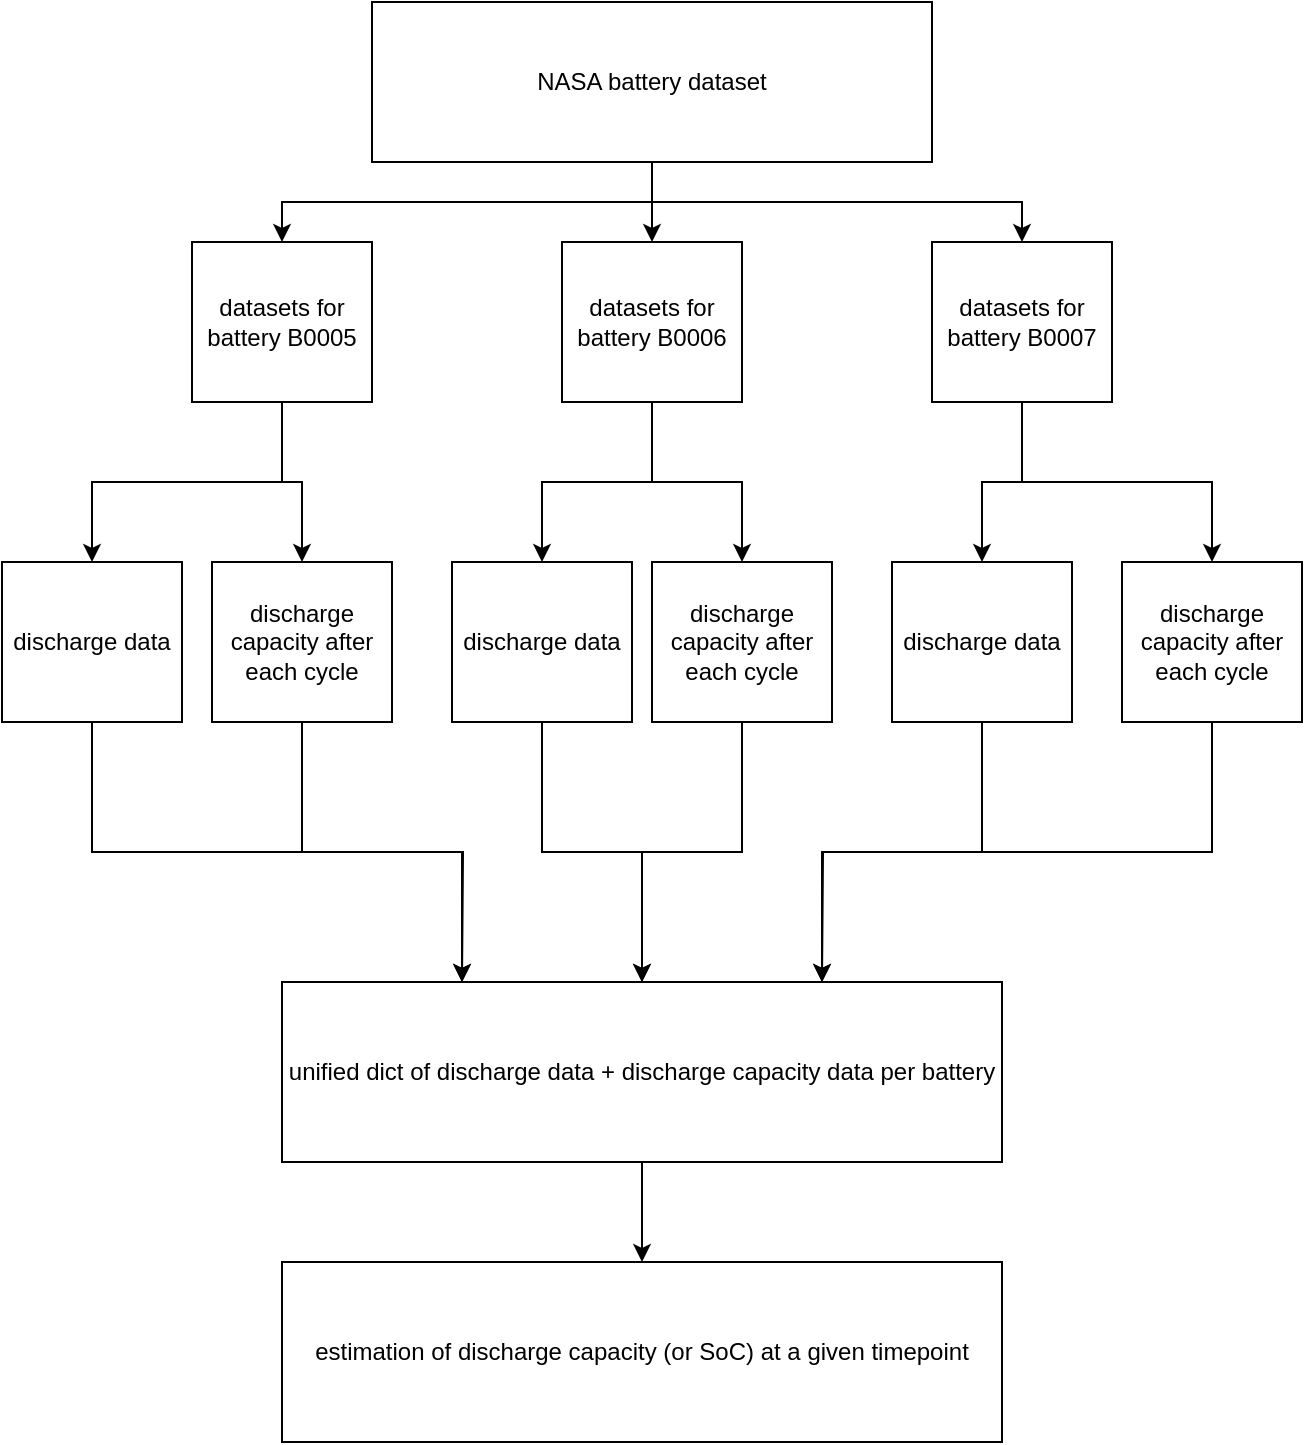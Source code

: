 <mxfile version="21.6.5" type="device">
  <diagram name="Page-1" id="CtRLHm_eFpfdzEm-Z6M2">
    <mxGraphModel dx="1454" dy="701" grid="1" gridSize="10" guides="1" tooltips="1" connect="1" arrows="1" fold="1" page="1" pageScale="1" pageWidth="850" pageHeight="1100" math="0" shadow="0">
      <root>
        <mxCell id="0" />
        <mxCell id="1" parent="0" />
        <mxCell id="mJShupWhgvIYPhRq3TGS-5" style="edgeStyle=orthogonalEdgeStyle;rounded=0;orthogonalLoop=1;jettySize=auto;html=1;exitX=0.5;exitY=1;exitDx=0;exitDy=0;entryX=0.5;entryY=0;entryDx=0;entryDy=0;" edge="1" parent="1" source="mJShupWhgvIYPhRq3TGS-1" target="mJShupWhgvIYPhRq3TGS-2">
          <mxGeometry relative="1" as="geometry" />
        </mxCell>
        <mxCell id="mJShupWhgvIYPhRq3TGS-6" style="edgeStyle=orthogonalEdgeStyle;rounded=0;orthogonalLoop=1;jettySize=auto;html=1;exitX=0.5;exitY=1;exitDx=0;exitDy=0;entryX=0.5;entryY=0;entryDx=0;entryDy=0;" edge="1" parent="1" source="mJShupWhgvIYPhRq3TGS-1" target="mJShupWhgvIYPhRq3TGS-4">
          <mxGeometry relative="1" as="geometry" />
        </mxCell>
        <mxCell id="mJShupWhgvIYPhRq3TGS-7" style="edgeStyle=orthogonalEdgeStyle;rounded=0;orthogonalLoop=1;jettySize=auto;html=1;exitX=0.5;exitY=1;exitDx=0;exitDy=0;entryX=0.5;entryY=0;entryDx=0;entryDy=0;" edge="1" parent="1" source="mJShupWhgvIYPhRq3TGS-1" target="mJShupWhgvIYPhRq3TGS-3">
          <mxGeometry relative="1" as="geometry" />
        </mxCell>
        <mxCell id="mJShupWhgvIYPhRq3TGS-1" value="NASA battery dataset" style="rounded=0;whiteSpace=wrap;html=1;" vertex="1" parent="1">
          <mxGeometry x="285" y="40" width="280" height="80" as="geometry" />
        </mxCell>
        <mxCell id="mJShupWhgvIYPhRq3TGS-11" style="edgeStyle=orthogonalEdgeStyle;rounded=0;orthogonalLoop=1;jettySize=auto;html=1;exitX=0.5;exitY=1;exitDx=0;exitDy=0;entryX=0.5;entryY=0;entryDx=0;entryDy=0;" edge="1" parent="1" source="mJShupWhgvIYPhRq3TGS-2" target="mJShupWhgvIYPhRq3TGS-10">
          <mxGeometry relative="1" as="geometry" />
        </mxCell>
        <mxCell id="mJShupWhgvIYPhRq3TGS-13" style="edgeStyle=orthogonalEdgeStyle;rounded=0;orthogonalLoop=1;jettySize=auto;html=1;exitX=0.5;exitY=1;exitDx=0;exitDy=0;entryX=0.5;entryY=0;entryDx=0;entryDy=0;" edge="1" parent="1" source="mJShupWhgvIYPhRq3TGS-2" target="mJShupWhgvIYPhRq3TGS-12">
          <mxGeometry relative="1" as="geometry" />
        </mxCell>
        <mxCell id="mJShupWhgvIYPhRq3TGS-2" value="datasets for battery B0005" style="rounded=0;whiteSpace=wrap;html=1;" vertex="1" parent="1">
          <mxGeometry x="195" y="160" width="90" height="80" as="geometry" />
        </mxCell>
        <mxCell id="mJShupWhgvIYPhRq3TGS-20" style="edgeStyle=orthogonalEdgeStyle;rounded=0;orthogonalLoop=1;jettySize=auto;html=1;exitX=0.5;exitY=1;exitDx=0;exitDy=0;entryX=0.5;entryY=0;entryDx=0;entryDy=0;" edge="1" parent="1" source="mJShupWhgvIYPhRq3TGS-3" target="mJShupWhgvIYPhRq3TGS-15">
          <mxGeometry relative="1" as="geometry" />
        </mxCell>
        <mxCell id="mJShupWhgvIYPhRq3TGS-21" style="edgeStyle=orthogonalEdgeStyle;rounded=0;orthogonalLoop=1;jettySize=auto;html=1;exitX=0.5;exitY=1;exitDx=0;exitDy=0;entryX=0.5;entryY=0;entryDx=0;entryDy=0;" edge="1" parent="1" source="mJShupWhgvIYPhRq3TGS-3" target="mJShupWhgvIYPhRq3TGS-16">
          <mxGeometry relative="1" as="geometry" />
        </mxCell>
        <mxCell id="mJShupWhgvIYPhRq3TGS-3" value="datasets for battery B0006" style="rounded=0;whiteSpace=wrap;html=1;" vertex="1" parent="1">
          <mxGeometry x="380" y="160" width="90" height="80" as="geometry" />
        </mxCell>
        <mxCell id="mJShupWhgvIYPhRq3TGS-22" style="edgeStyle=orthogonalEdgeStyle;rounded=0;orthogonalLoop=1;jettySize=auto;html=1;exitX=0.5;exitY=1;exitDx=0;exitDy=0;entryX=0.5;entryY=0;entryDx=0;entryDy=0;" edge="1" parent="1" source="mJShupWhgvIYPhRq3TGS-4" target="mJShupWhgvIYPhRq3TGS-18">
          <mxGeometry relative="1" as="geometry" />
        </mxCell>
        <mxCell id="mJShupWhgvIYPhRq3TGS-23" style="edgeStyle=orthogonalEdgeStyle;rounded=0;orthogonalLoop=1;jettySize=auto;html=1;exitX=0.5;exitY=1;exitDx=0;exitDy=0;entryX=0.5;entryY=0;entryDx=0;entryDy=0;" edge="1" parent="1" source="mJShupWhgvIYPhRq3TGS-4" target="mJShupWhgvIYPhRq3TGS-19">
          <mxGeometry relative="1" as="geometry" />
        </mxCell>
        <mxCell id="mJShupWhgvIYPhRq3TGS-4" value="datasets for battery B0007" style="rounded=0;whiteSpace=wrap;html=1;" vertex="1" parent="1">
          <mxGeometry x="565" y="160" width="90" height="80" as="geometry" />
        </mxCell>
        <mxCell id="mJShupWhgvIYPhRq3TGS-33" style="edgeStyle=orthogonalEdgeStyle;rounded=0;orthogonalLoop=1;jettySize=auto;html=1;exitX=0.5;exitY=1;exitDx=0;exitDy=0;entryX=0.5;entryY=0;entryDx=0;entryDy=0;" edge="1" parent="1" source="mJShupWhgvIYPhRq3TGS-9" target="mJShupWhgvIYPhRq3TGS-32">
          <mxGeometry relative="1" as="geometry" />
        </mxCell>
        <mxCell id="mJShupWhgvIYPhRq3TGS-9" value="unified dict of discharge data + discharge capacity data per battery" style="rounded=0;whiteSpace=wrap;html=1;" vertex="1" parent="1">
          <mxGeometry x="240" y="530" width="360" height="90" as="geometry" />
        </mxCell>
        <mxCell id="mJShupWhgvIYPhRq3TGS-25" style="edgeStyle=orthogonalEdgeStyle;rounded=0;orthogonalLoop=1;jettySize=auto;html=1;exitX=0.5;exitY=1;exitDx=0;exitDy=0;entryX=0.25;entryY=0;entryDx=0;entryDy=0;" edge="1" parent="1" source="mJShupWhgvIYPhRq3TGS-10" target="mJShupWhgvIYPhRq3TGS-9">
          <mxGeometry relative="1" as="geometry" />
        </mxCell>
        <mxCell id="mJShupWhgvIYPhRq3TGS-10" value="discharge data" style="rounded=0;whiteSpace=wrap;html=1;" vertex="1" parent="1">
          <mxGeometry x="100" y="320" width="90" height="80" as="geometry" />
        </mxCell>
        <mxCell id="mJShupWhgvIYPhRq3TGS-26" style="edgeStyle=orthogonalEdgeStyle;rounded=0;orthogonalLoop=1;jettySize=auto;html=1;exitX=0.5;exitY=1;exitDx=0;exitDy=0;" edge="1" parent="1" source="mJShupWhgvIYPhRq3TGS-12">
          <mxGeometry relative="1" as="geometry">
            <mxPoint x="330" y="530" as="targetPoint" />
          </mxGeometry>
        </mxCell>
        <mxCell id="mJShupWhgvIYPhRq3TGS-12" value="discharge capacity after each cycle " style="rounded=0;whiteSpace=wrap;html=1;" vertex="1" parent="1">
          <mxGeometry x="205" y="320" width="90" height="80" as="geometry" />
        </mxCell>
        <mxCell id="mJShupWhgvIYPhRq3TGS-27" style="edgeStyle=orthogonalEdgeStyle;rounded=0;orthogonalLoop=1;jettySize=auto;html=1;exitX=0.5;exitY=1;exitDx=0;exitDy=0;entryX=0.5;entryY=0;entryDx=0;entryDy=0;" edge="1" parent="1" source="mJShupWhgvIYPhRq3TGS-15" target="mJShupWhgvIYPhRq3TGS-9">
          <mxGeometry relative="1" as="geometry" />
        </mxCell>
        <mxCell id="mJShupWhgvIYPhRq3TGS-15" value="discharge data" style="rounded=0;whiteSpace=wrap;html=1;" vertex="1" parent="1">
          <mxGeometry x="325" y="320" width="90" height="80" as="geometry" />
        </mxCell>
        <mxCell id="mJShupWhgvIYPhRq3TGS-28" style="edgeStyle=orthogonalEdgeStyle;rounded=0;orthogonalLoop=1;jettySize=auto;html=1;exitX=0.5;exitY=1;exitDx=0;exitDy=0;entryX=0.5;entryY=0;entryDx=0;entryDy=0;" edge="1" parent="1" source="mJShupWhgvIYPhRq3TGS-16" target="mJShupWhgvIYPhRq3TGS-9">
          <mxGeometry relative="1" as="geometry" />
        </mxCell>
        <mxCell id="mJShupWhgvIYPhRq3TGS-16" value="discharge capacity after each cycle " style="rounded=0;whiteSpace=wrap;html=1;" vertex="1" parent="1">
          <mxGeometry x="425" y="320" width="90" height="80" as="geometry" />
        </mxCell>
        <mxCell id="mJShupWhgvIYPhRq3TGS-29" style="edgeStyle=orthogonalEdgeStyle;rounded=0;orthogonalLoop=1;jettySize=auto;html=1;exitX=0.5;exitY=1;exitDx=0;exitDy=0;entryX=0.75;entryY=0;entryDx=0;entryDy=0;" edge="1" parent="1" source="mJShupWhgvIYPhRq3TGS-18" target="mJShupWhgvIYPhRq3TGS-9">
          <mxGeometry relative="1" as="geometry" />
        </mxCell>
        <mxCell id="mJShupWhgvIYPhRq3TGS-18" value="discharge data" style="rounded=0;whiteSpace=wrap;html=1;" vertex="1" parent="1">
          <mxGeometry x="545" y="320" width="90" height="80" as="geometry" />
        </mxCell>
        <mxCell id="mJShupWhgvIYPhRq3TGS-30" style="edgeStyle=orthogonalEdgeStyle;rounded=0;orthogonalLoop=1;jettySize=auto;html=1;exitX=0.5;exitY=1;exitDx=0;exitDy=0;" edge="1" parent="1" source="mJShupWhgvIYPhRq3TGS-19">
          <mxGeometry relative="1" as="geometry">
            <mxPoint x="510" y="530" as="targetPoint" />
          </mxGeometry>
        </mxCell>
        <mxCell id="mJShupWhgvIYPhRq3TGS-19" value="discharge capacity after each cycle " style="rounded=0;whiteSpace=wrap;html=1;" vertex="1" parent="1">
          <mxGeometry x="660" y="320" width="90" height="80" as="geometry" />
        </mxCell>
        <mxCell id="mJShupWhgvIYPhRq3TGS-32" value="estimation of discharge capacity (or SoC) at a given timepoint" style="rounded=0;whiteSpace=wrap;html=1;" vertex="1" parent="1">
          <mxGeometry x="240" y="670" width="360" height="90" as="geometry" />
        </mxCell>
      </root>
    </mxGraphModel>
  </diagram>
</mxfile>
